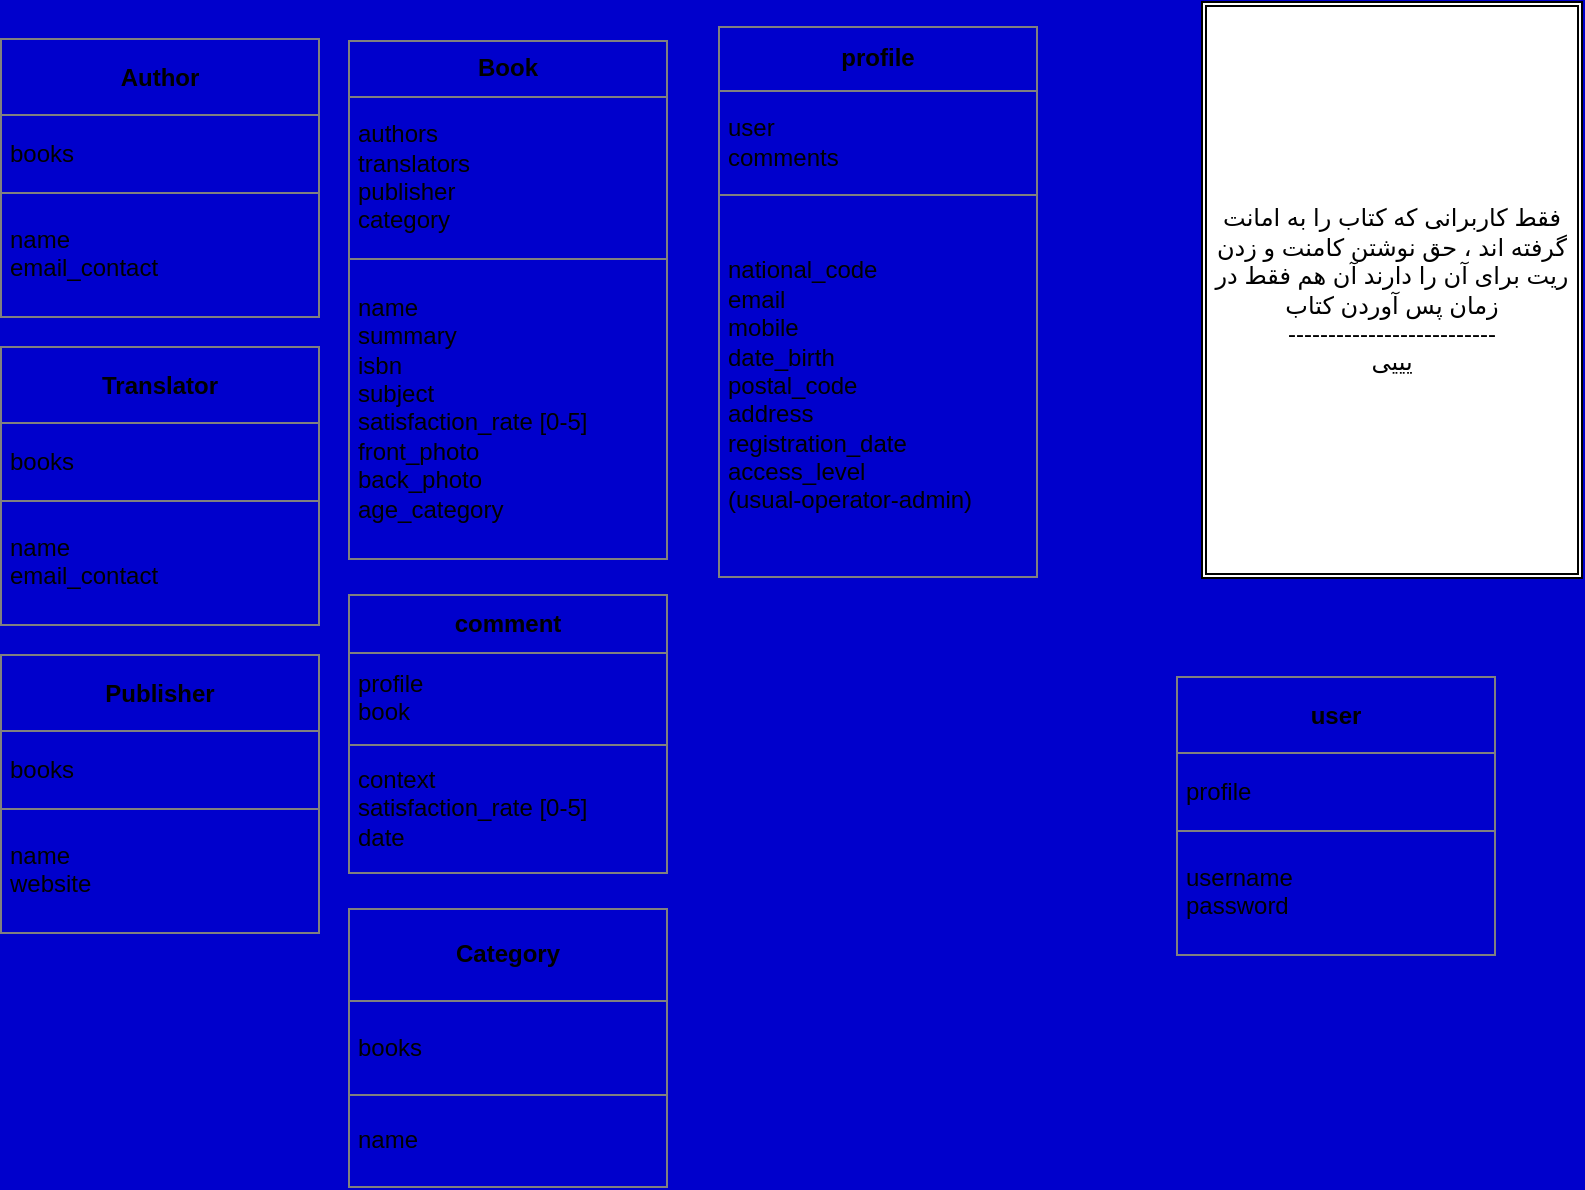 <mxfile>
    <diagram id="8jf6YwBp2OuPZwC2Zkz9" name="Page-1">
        <mxGraphModel dx="1028" dy="461" grid="0" gridSize="10" guides="1" tooltips="1" connect="1" arrows="1" fold="1" page="1" pageScale="1" pageWidth="850" pageHeight="1100" background="#0000CC" math="0" shadow="0">
            <root>
                <mxCell id="0"/>
                <mxCell id="1" parent="0"/>
                <mxCell id="3" value="&lt;table border=&quot;1&quot; width=&quot;100%&quot; height=&quot;100%&quot; cellpadding=&quot;4&quot; style=&quot;width:100%;height:100%;border-collapse:collapse;&quot;&gt;&lt;tbody&gt;&lt;tr&gt;&lt;th align=&quot;center&quot;&gt;&lt;b&gt;Book&lt;/b&gt;&lt;/th&gt;&lt;/tr&gt;&lt;tr&gt;&lt;td&gt;authors&lt;br&gt;translators&lt;br&gt;publisher&lt;br&gt;category&lt;br&gt;&lt;/td&gt;&lt;/tr&gt;&lt;tr&gt;&lt;td&gt;name&lt;br&gt;summary&lt;br&gt;isbn&lt;br&gt;subject&lt;br&gt;satisfaction_rate [0-5]&lt;br&gt;front_photo&lt;br&gt;back_photo&lt;br&gt;age_category&lt;/td&gt;&lt;/tr&gt;&lt;/tbody&gt;&lt;/table&gt;" style="text;html=1;whiteSpace=wrap;overflow=fill;" vertex="1" parent="1">
                    <mxGeometry x="223" y="29" width="160" height="260" as="geometry"/>
                </mxCell>
                <mxCell id="4" value="&lt;table border=&quot;1&quot; width=&quot;100%&quot; height=&quot;100%&quot; cellpadding=&quot;4&quot; style=&quot;width:100%;height:100%;border-collapse:collapse;&quot;&gt;&lt;tbody&gt;&lt;tr&gt;&lt;th align=&quot;center&quot;&gt;&lt;b&gt;Author&lt;/b&gt;&lt;/th&gt;&lt;/tr&gt;&lt;tr&gt;&lt;td&gt;‌‌books&lt;/td&gt;&lt;/tr&gt;&lt;tr&gt;&lt;td&gt;name&lt;br&gt;email_contact&lt;br&gt;&lt;/td&gt;&lt;/tr&gt;&lt;/tbody&gt;&lt;/table&gt;" style="text;html=1;whiteSpace=wrap;strokeColor=none;fillColor=none;overflow=fill;" vertex="1" parent="1">
                    <mxGeometry x="49" y="28" width="160" height="140" as="geometry"/>
                </mxCell>
                <mxCell id="5" value="&lt;table border=&quot;1&quot; width=&quot;100%&quot; height=&quot;100%&quot; cellpadding=&quot;4&quot; style=&quot;width:100%;height:100%;border-collapse:collapse;&quot;&gt;&lt;tbody&gt;&lt;tr&gt;&lt;th align=&quot;center&quot;&gt;Publisher&lt;br&gt;&lt;/th&gt;&lt;/tr&gt;&lt;tr&gt;&lt;td&gt;books&lt;/td&gt;&lt;/tr&gt;&lt;tr&gt;&lt;td&gt;name&lt;br&gt;website&lt;br&gt;&lt;/td&gt;&lt;/tr&gt;&lt;/tbody&gt;&lt;/table&gt;" style="text;html=1;whiteSpace=wrap;strokeColor=none;fillColor=none;overflow=fill;" vertex="1" parent="1">
                    <mxGeometry x="49" y="336" width="160" height="140" as="geometry"/>
                </mxCell>
                <mxCell id="10" value="&lt;table border=&quot;1&quot; width=&quot;100%&quot; height=&quot;100%&quot; cellpadding=&quot;4&quot; style=&quot;width:100%;height:100%;border-collapse:collapse;&quot;&gt;&lt;tbody&gt;&lt;tr&gt;&lt;th align=&quot;center&quot;&gt;Category&lt;/th&gt;&lt;/tr&gt;&lt;tr&gt;&lt;td&gt;books&lt;/td&gt;&lt;/tr&gt;&lt;tr&gt;&lt;td&gt;name&lt;/td&gt;&lt;/tr&gt;&lt;/tbody&gt;&lt;/table&gt;" style="text;html=1;whiteSpace=wrap;strokeColor=none;fillColor=none;overflow=fill;" vertex="1" parent="1">
                    <mxGeometry x="223" y="463" width="160" height="140" as="geometry"/>
                </mxCell>
                <mxCell id="12" value="فقط کاربرانی که کتاب را به امانت گرفته اند ، حق نوشتن کامنت و زدن ریت برای آن را دارند آن هم فقط در زمان پس آوردن کتاب&lt;br&gt;--------------------------&lt;br&gt;یییی" style="shape=ext;double=1;rounded=0;whiteSpace=wrap;html=1;" vertex="1" parent="1">
                    <mxGeometry x="650" y="10" width="190" height="288" as="geometry"/>
                </mxCell>
                <mxCell id="13" value="&lt;table border=&quot;1&quot; width=&quot;100%&quot; height=&quot;100%&quot; cellpadding=&quot;4&quot; style=&quot;width:100%;height:100%;border-collapse:collapse;&quot;&gt;&lt;tbody&gt;&lt;tr&gt;&lt;th align=&quot;center&quot;&gt;comment&lt;/th&gt;&lt;/tr&gt;&lt;tr&gt;&lt;td&gt;profile&lt;br&gt;book&lt;/td&gt;&lt;/tr&gt;&lt;tr&gt;&lt;td&gt;context&lt;br&gt;satisfaction_rate [0-5]&lt;br&gt;date&lt;/td&gt;&lt;/tr&gt;&lt;/tbody&gt;&lt;/table&gt;" style="text;html=1;whiteSpace=wrap;strokeColor=none;fillColor=none;overflow=fill;" vertex="1" parent="1">
                    <mxGeometry x="223" y="306" width="160" height="140" as="geometry"/>
                </mxCell>
                <mxCell id="14" value="&lt;table border=&quot;1&quot; width=&quot;100%&quot; height=&quot;100%&quot; cellpadding=&quot;4&quot; style=&quot;width:100%;height:100%;border-collapse:collapse;&quot;&gt;&lt;tbody&gt;&lt;tr&gt;&lt;th align=&quot;center&quot;&gt;profile&lt;/th&gt;&lt;/tr&gt;&lt;tr&gt;&lt;td&gt;user&lt;br&gt;comments&lt;/td&gt;&lt;/tr&gt;&lt;tr&gt;&lt;td&gt;national_code&lt;br&gt;email&lt;br&gt;mobile&lt;br&gt;date_birth&lt;br&gt;postal_code&lt;br&gt;address&lt;br&gt;registration_date&lt;br&gt;access_level&lt;br&gt;(usual-operator-admin)&lt;br&gt;&lt;/td&gt;&lt;/tr&gt;&lt;/tbody&gt;&lt;/table&gt;" style="text;html=1;whiteSpace=wrap;strokeColor=none;fillColor=none;overflow=fill;" vertex="1" parent="1">
                    <mxGeometry x="408" y="22" width="160" height="276" as="geometry"/>
                </mxCell>
                <mxCell id="15" value="&lt;table border=&quot;1&quot; width=&quot;100%&quot; height=&quot;100%&quot; cellpadding=&quot;4&quot; style=&quot;width:100%;height:100%;border-collapse:collapse;&quot;&gt;&lt;tbody&gt;&lt;tr&gt;&lt;th align=&quot;center&quot;&gt;user&lt;/th&gt;&lt;/tr&gt;&lt;tr&gt;&lt;td&gt;profile&lt;/td&gt;&lt;/tr&gt;&lt;tr&gt;&lt;td&gt;username&lt;br&gt;password&lt;br&gt;&lt;/td&gt;&lt;/tr&gt;&lt;/tbody&gt;&lt;/table&gt;" style="text;html=1;whiteSpace=wrap;strokeColor=none;fillColor=none;overflow=fill;" vertex="1" parent="1">
                    <mxGeometry x="637" y="347" width="160" height="140" as="geometry"/>
                </mxCell>
                <mxCell id="16" value="&lt;table border=&quot;1&quot; width=&quot;100%&quot; height=&quot;100%&quot; cellpadding=&quot;4&quot; style=&quot;width:100%;height:100%;border-collapse:collapse;&quot;&gt;&lt;tbody&gt;&lt;tr&gt;&lt;th align=&quot;center&quot;&gt;Translator&lt;br&gt;&lt;/th&gt;&lt;/tr&gt;&lt;tr&gt;&lt;td&gt;‌‌books&lt;/td&gt;&lt;/tr&gt;&lt;tr&gt;&lt;td&gt;name&lt;br&gt;email_contact&lt;br&gt;&lt;/td&gt;&lt;/tr&gt;&lt;/tbody&gt;&lt;/table&gt;" style="text;html=1;whiteSpace=wrap;strokeColor=none;fillColor=none;overflow=fill;" vertex="1" parent="1">
                    <mxGeometry x="49" y="182" width="160" height="140" as="geometry"/>
                </mxCell>
            </root>
        </mxGraphModel>
    </diagram>
</mxfile>